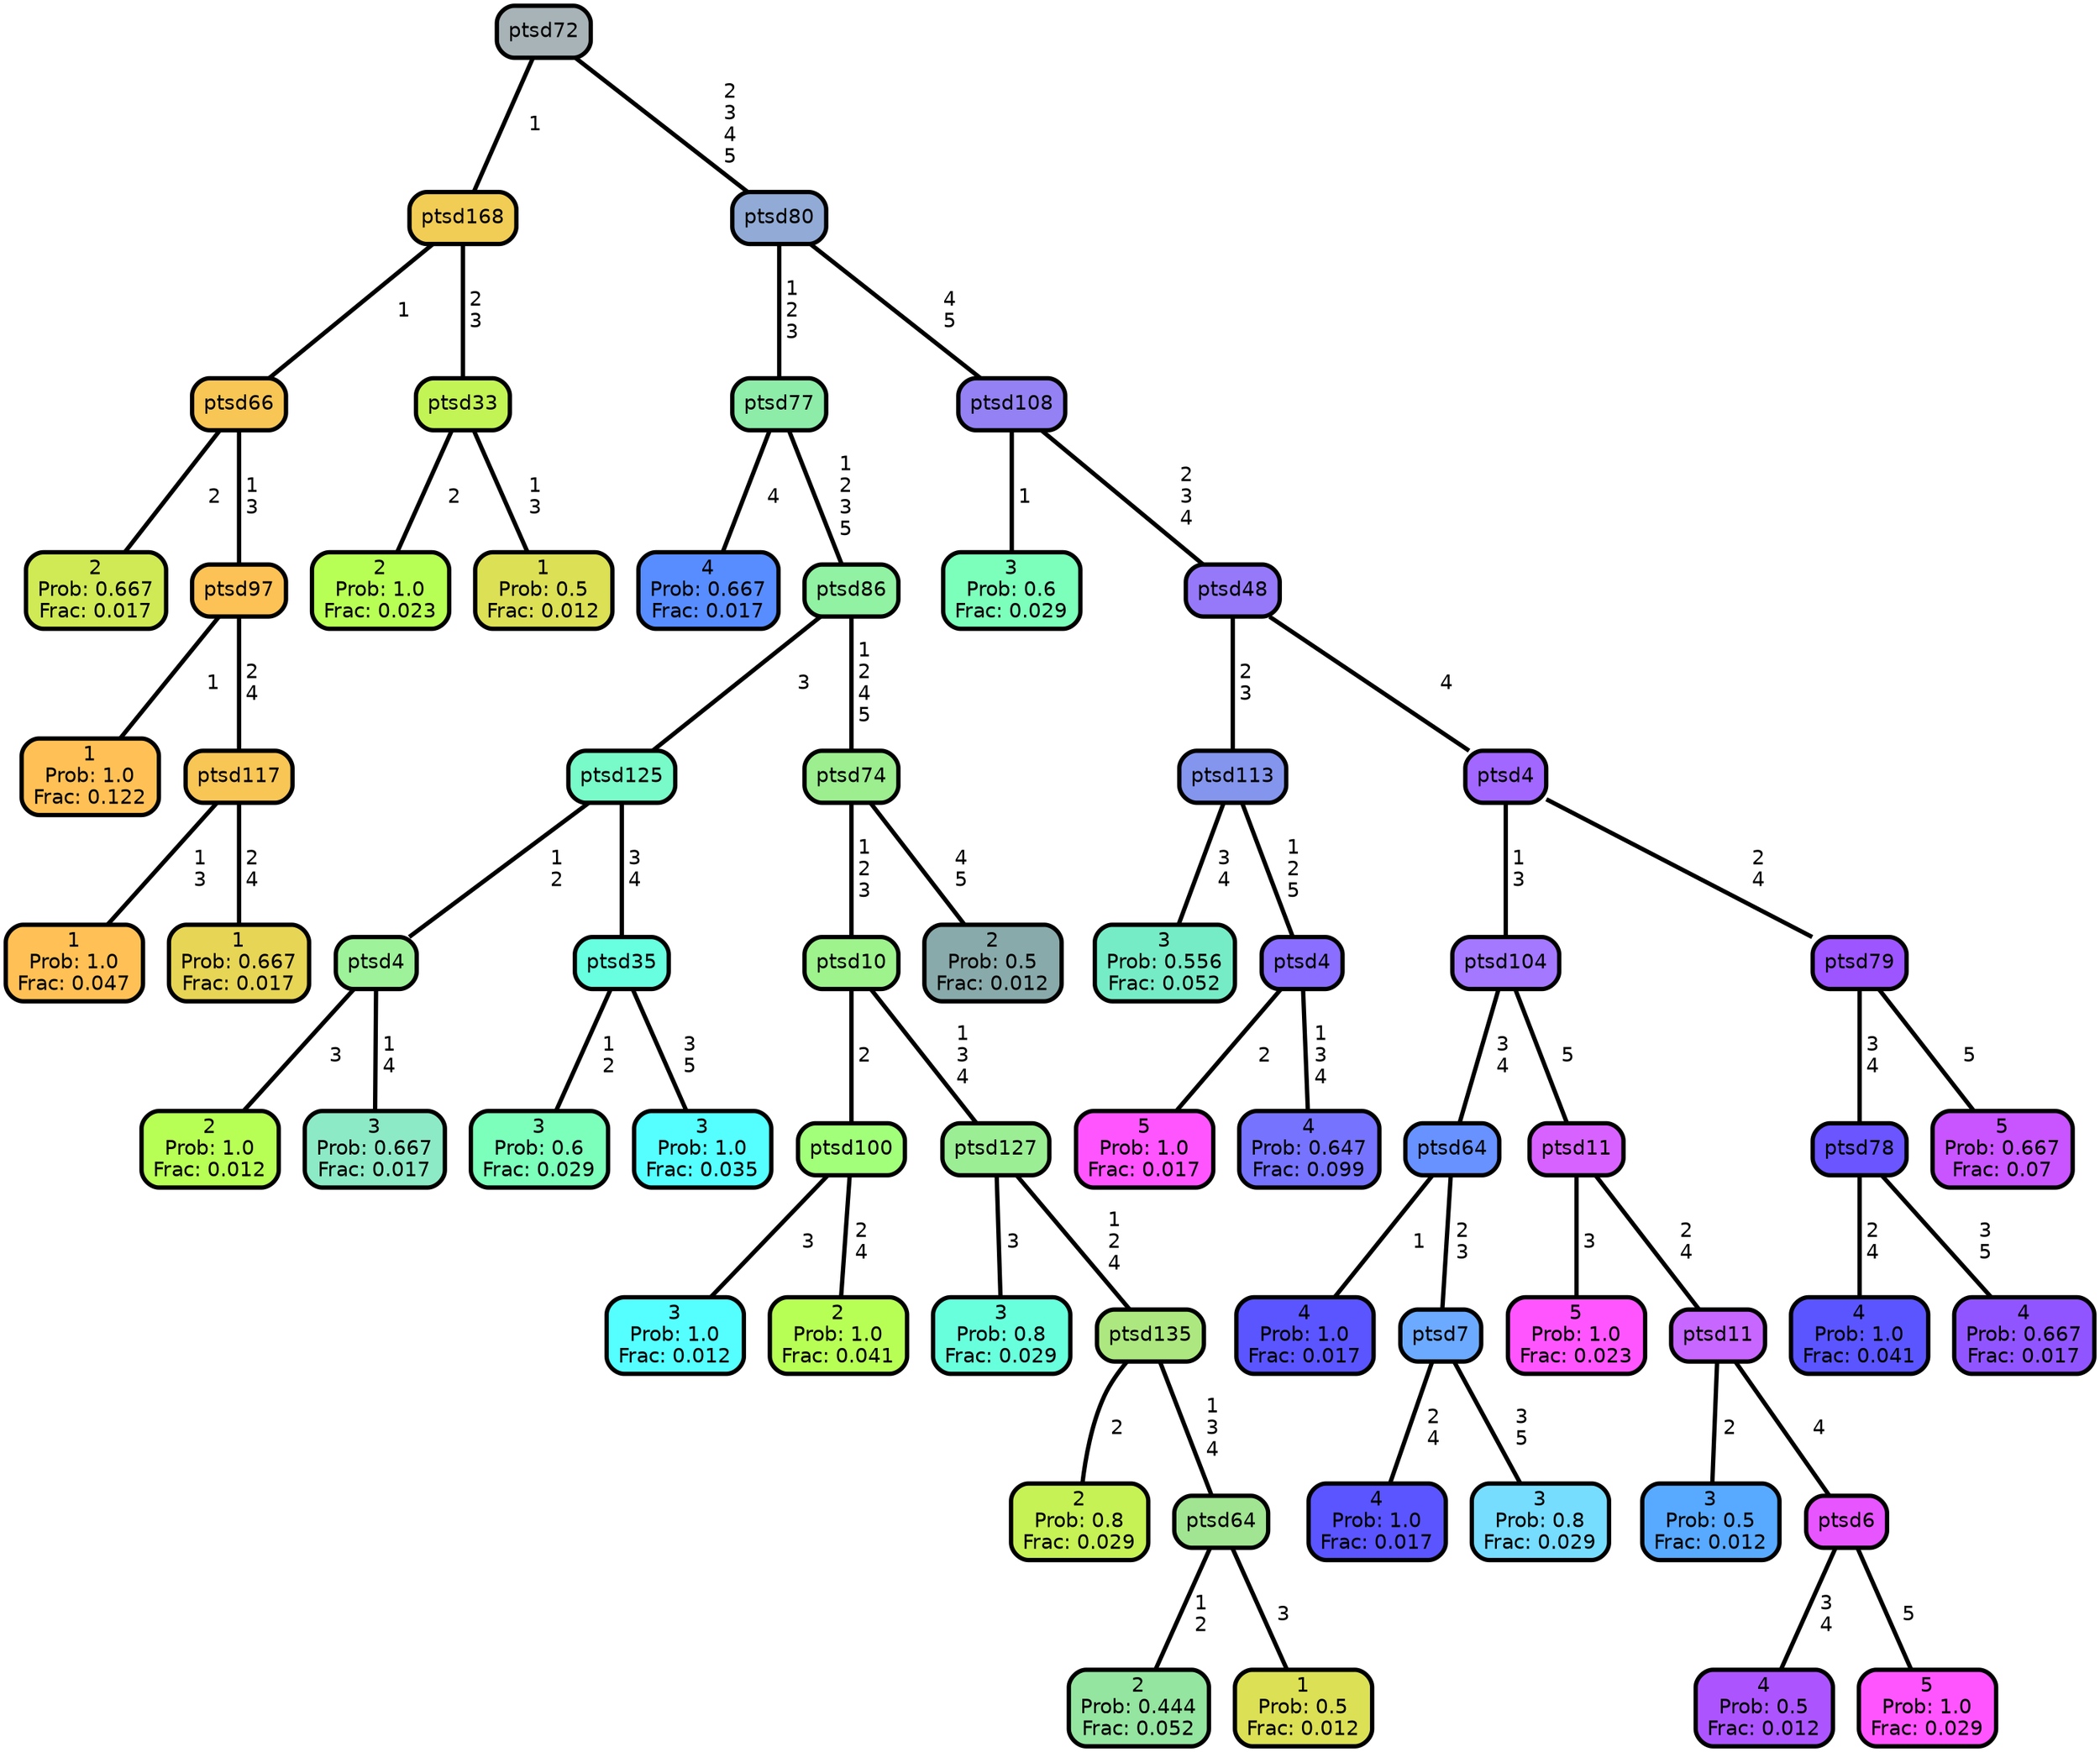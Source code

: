 graph Tree {
node [shape=box, style="filled, rounded",color="black",penwidth="3",fontcolor="black",                 fontname=helvetica] ;
graph [ranksep="0 equally", splines=straight,                 bgcolor=transparent, dpi=200] ;
edge [fontname=helvetica, color=black] ;
0 [label="2
Prob: 0.667
Frac: 0.017", fillcolor="#cfea55"] ;
1 [label="ptsd66", fillcolor="#f8c655"] ;
2 [label="1
Prob: 1.0
Frac: 0.122", fillcolor="#ffc155"] ;
3 [label="ptsd97", fillcolor="#fcc255"] ;
4 [label="1
Prob: 1.0
Frac: 0.047", fillcolor="#ffc155"] ;
5 [label="ptsd117", fillcolor="#f8c655"] ;
6 [label="1
Prob: 0.667
Frac: 0.017", fillcolor="#e7d555"] ;
7 [label="ptsd168", fillcolor="#f1cd55"] ;
8 [label="2
Prob: 1.0
Frac: 0.023", fillcolor="#b8ff55"] ;
9 [label="ptsd33", fillcolor="#c3f455"] ;
10 [label="1
Prob: 0.5
Frac: 0.012", fillcolor="#dbe055"] ;
11 [label="ptsd72", fillcolor="#a8b3b7"] ;
12 [label="4
Prob: 0.667
Frac: 0.017", fillcolor="#588dff"] ;
13 [label="ptsd77", fillcolor="#8deca8"] ;
14 [label="2
Prob: 1.0
Frac: 0.012", fillcolor="#b8ff55"] ;
15 [label="ptsd4", fillcolor="#9ef299"] ;
16 [label="3
Prob: 0.667
Frac: 0.017", fillcolor="#8deac6"] ;
17 [label="ptsd125", fillcolor="#78fbc9"] ;
18 [label="3
Prob: 0.6
Frac: 0.029", fillcolor="#7cffbb"] ;
19 [label="ptsd35", fillcolor="#67ffe0"] ;
20 [label="3
Prob: 1.0
Frac: 0.035", fillcolor="#55ffff"] ;
21 [label="ptsd86", fillcolor="#90f2a2"] ;
22 [label="3
Prob: 1.0
Frac: 0.012", fillcolor="#55ffff"] ;
23 [label="ptsd100", fillcolor="#a2ff7a"] ;
24 [label="2
Prob: 1.0
Frac: 0.041", fillcolor="#b8ff55"] ;
25 [label="ptsd10", fillcolor="#9ef38d"] ;
26 [label="3
Prob: 0.8
Frac: 0.029", fillcolor="#68ffdd"] ;
27 [label="ptsd127", fillcolor="#9cee95"] ;
28 [label="2
Prob: 0.8
Frac: 0.029", fillcolor="#c6f255"] ;
29 [label="ptsd135", fillcolor="#ace87f"] ;
30 [label="2
Prob: 0.444
Frac: 0.052", fillcolor="#94e5a0"] ;
31 [label="ptsd64", fillcolor="#a1e492"] ;
32 [label="1
Prob: 0.5
Frac: 0.012", fillcolor="#dbe055"] ;
33 [label="ptsd74", fillcolor="#9cee8f"] ;
34 [label="2
Prob: 0.5
Frac: 0.012", fillcolor="#89aaaa"] ;
35 [label="ptsd80", fillcolor="#91abd6"] ;
36 [label="3
Prob: 0.6
Frac: 0.029", fillcolor="#7cffbb"] ;
37 [label="ptsd108", fillcolor="#9481f4"] ;
38 [label="3
Prob: 0.556
Frac: 0.052", fillcolor="#76ecc6"] ;
39 [label="ptsd113", fillcolor="#8495ed"] ;
40 [label="5
Prob: 1.0
Frac: 0.017", fillcolor="#ff55ff"] ;
41 [label="ptsd4", fillcolor="#8a6eff"] ;
42 [label="4
Prob: 0.647
Frac: 0.099", fillcolor="#7673ff"] ;
43 [label="ptsd48", fillcolor="#9679f8"] ;
44 [label="4
Prob: 1.0
Frac: 0.017", fillcolor="#5a55ff"] ;
45 [label="ptsd64", fillcolor="#6792ff"] ;
46 [label="4
Prob: 1.0
Frac: 0.017", fillcolor="#5a55ff"] ;
47 [label="ptsd7", fillcolor="#6caaff"] ;
48 [label="3
Prob: 0.8
Frac: 0.029", fillcolor="#77ddff"] ;
49 [label="ptsd104", fillcolor="#a478ff"] ;
50 [label="5
Prob: 1.0
Frac: 0.023", fillcolor="#ff55ff"] ;
51 [label="ptsd11", fillcolor="#d862ff"] ;
52 [label="3
Prob: 0.5
Frac: 0.012", fillcolor="#57aaff"] ;
53 [label="ptsd11", fillcolor="#c767ff"] ;
54 [label="4
Prob: 0.5
Frac: 0.012", fillcolor="#ac55ff"] ;
55 [label="ptsd6", fillcolor="#e755ff"] ;
56 [label="5
Prob: 1.0
Frac: 0.029", fillcolor="#ff55ff"] ;
57 [label="ptsd4", fillcolor="#a167ff"] ;
58 [label="4
Prob: 1.0
Frac: 0.041", fillcolor="#5a55ff"] ;
59 [label="ptsd78", fillcolor="#6a55ff"] ;
60 [label="4
Prob: 0.667
Frac: 0.017", fillcolor="#9155ff"] ;
61 [label="ptsd79", fillcolor="#9d55ff"] ;
62 [label="5
Prob: 0.667
Frac: 0.07", fillcolor="#c855ff"] ;
1 -- 0 [label=" 2",penwidth=3] ;
1 -- 3 [label=" 1\n 3",penwidth=3] ;
3 -- 2 [label=" 1",penwidth=3] ;
3 -- 5 [label=" 2\n 4",penwidth=3] ;
5 -- 4 [label=" 1\n 3",penwidth=3] ;
5 -- 6 [label=" 2\n 4",penwidth=3] ;
7 -- 1 [label=" 1",penwidth=3] ;
7 -- 9 [label=" 2\n 3",penwidth=3] ;
9 -- 8 [label=" 2",penwidth=3] ;
9 -- 10 [label=" 1\n 3",penwidth=3] ;
11 -- 7 [label=" 1",penwidth=3] ;
11 -- 35 [label=" 2\n 3\n 4\n 5",penwidth=3] ;
13 -- 12 [label=" 4",penwidth=3] ;
13 -- 21 [label=" 1\n 2\n 3\n 5",penwidth=3] ;
15 -- 14 [label=" 3",penwidth=3] ;
15 -- 16 [label=" 1\n 4",penwidth=3] ;
17 -- 15 [label=" 1\n 2",penwidth=3] ;
17 -- 19 [label=" 3\n 4",penwidth=3] ;
19 -- 18 [label=" 1\n 2",penwidth=3] ;
19 -- 20 [label=" 3\n 5",penwidth=3] ;
21 -- 17 [label=" 3",penwidth=3] ;
21 -- 33 [label=" 1\n 2\n 4\n 5",penwidth=3] ;
23 -- 22 [label=" 3",penwidth=3] ;
23 -- 24 [label=" 2\n 4",penwidth=3] ;
25 -- 23 [label=" 2",penwidth=3] ;
25 -- 27 [label=" 1\n 3\n 4",penwidth=3] ;
27 -- 26 [label=" 3",penwidth=3] ;
27 -- 29 [label=" 1\n 2\n 4",penwidth=3] ;
29 -- 28 [label=" 2",penwidth=3] ;
29 -- 31 [label=" 1\n 3\n 4",penwidth=3] ;
31 -- 30 [label=" 1\n 2",penwidth=3] ;
31 -- 32 [label=" 3",penwidth=3] ;
33 -- 25 [label=" 1\n 2\n 3",penwidth=3] ;
33 -- 34 [label=" 4\n 5",penwidth=3] ;
35 -- 13 [label=" 1\n 2\n 3",penwidth=3] ;
35 -- 37 [label=" 4\n 5",penwidth=3] ;
37 -- 36 [label=" 1",penwidth=3] ;
37 -- 43 [label=" 2\n 3\n 4",penwidth=3] ;
39 -- 38 [label=" 3\n 4",penwidth=3] ;
39 -- 41 [label=" 1\n 2\n 5",penwidth=3] ;
41 -- 40 [label=" 2",penwidth=3] ;
41 -- 42 [label=" 1\n 3\n 4",penwidth=3] ;
43 -- 39 [label=" 2\n 3",penwidth=3] ;
43 -- 57 [label=" 4",penwidth=3] ;
45 -- 44 [label=" 1",penwidth=3] ;
45 -- 47 [label=" 2\n 3",penwidth=3] ;
47 -- 46 [label=" 2\n 4",penwidth=3] ;
47 -- 48 [label=" 3\n 5",penwidth=3] ;
49 -- 45 [label=" 3\n 4",penwidth=3] ;
49 -- 51 [label=" 5",penwidth=3] ;
51 -- 50 [label=" 3",penwidth=3] ;
51 -- 53 [label=" 2\n 4",penwidth=3] ;
53 -- 52 [label=" 2",penwidth=3] ;
53 -- 55 [label=" 4",penwidth=3] ;
55 -- 54 [label=" 3\n 4",penwidth=3] ;
55 -- 56 [label=" 5",penwidth=3] ;
57 -- 49 [label=" 1\n 3",penwidth=3] ;
57 -- 61 [label=" 2\n 4",penwidth=3] ;
59 -- 58 [label=" 2\n 4",penwidth=3] ;
59 -- 60 [label=" 3\n 5",penwidth=3] ;
61 -- 59 [label=" 3\n 4",penwidth=3] ;
61 -- 62 [label=" 5",penwidth=3] ;
{rank = same;}}